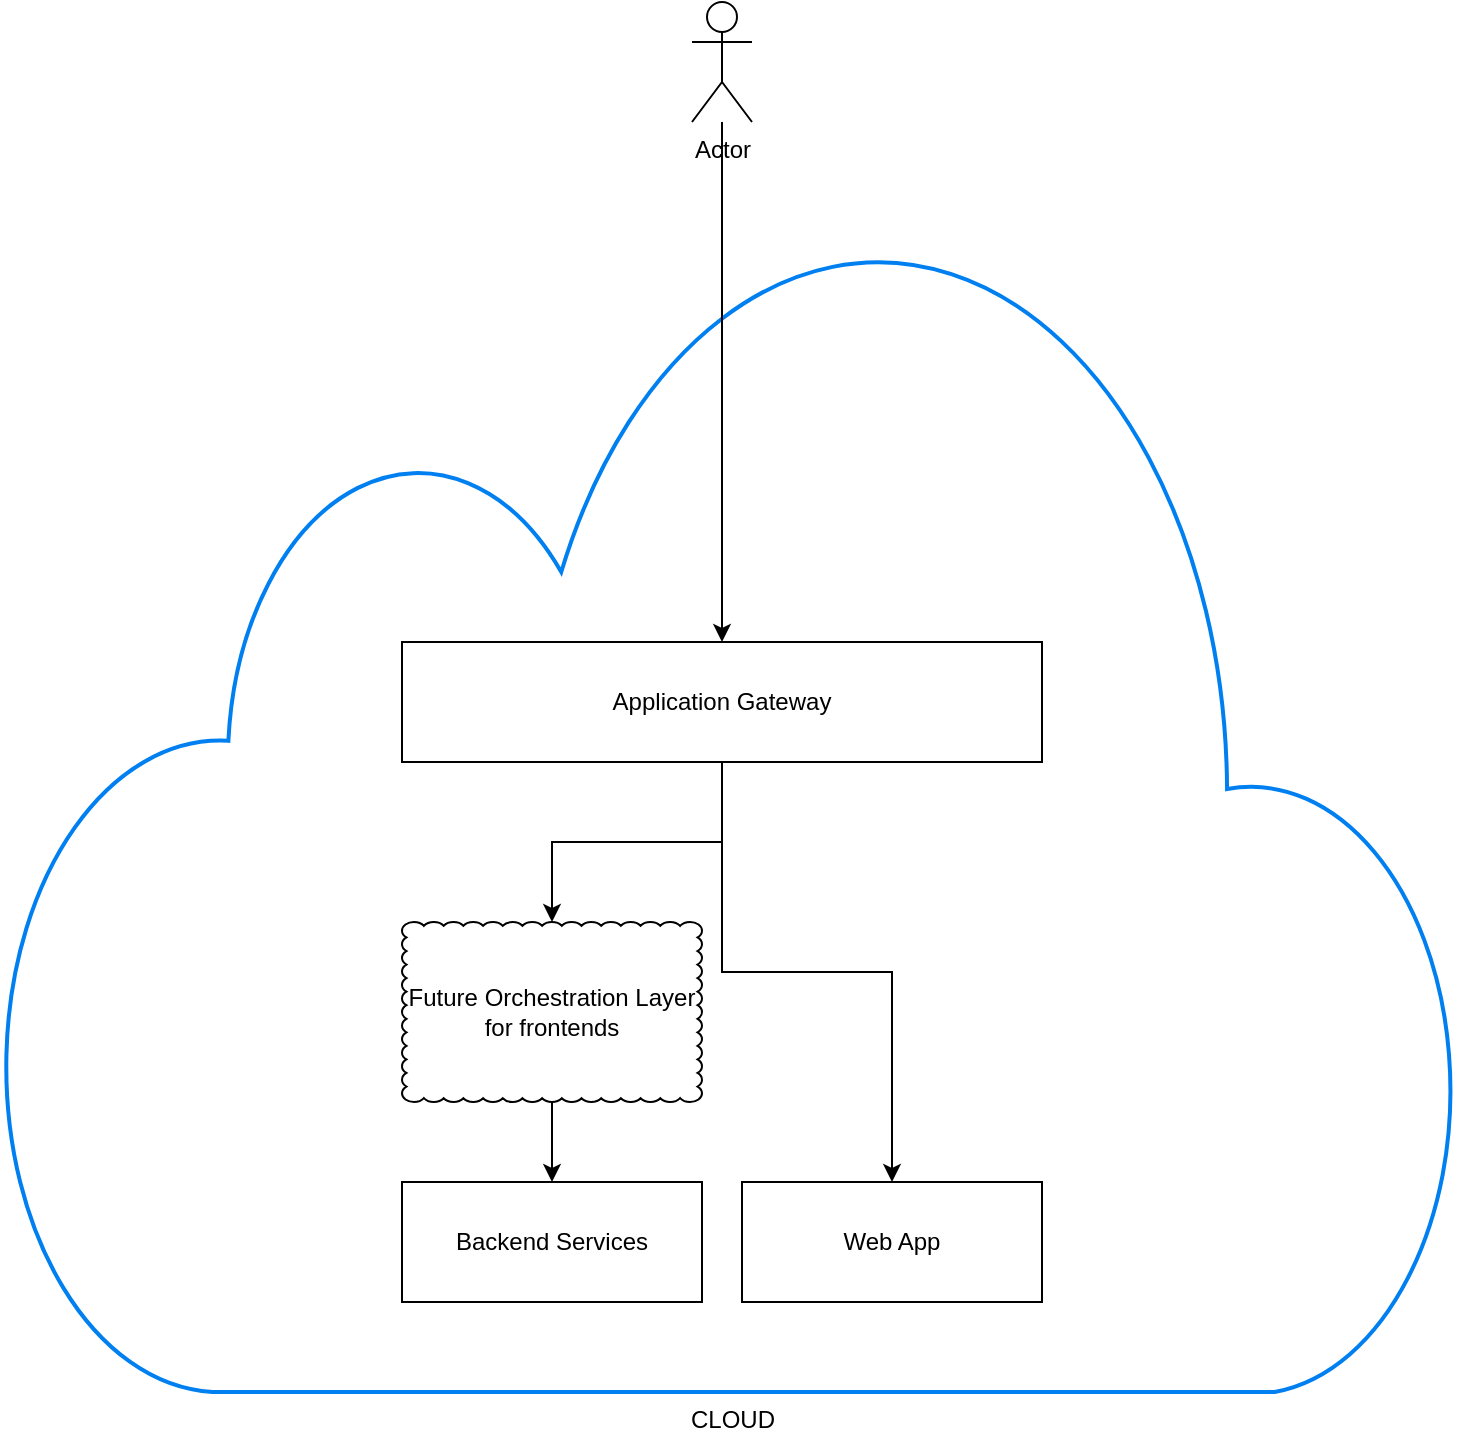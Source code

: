<mxfile version="14.2.9" type="github">
  <diagram id="HI1sBw7Aaw0woAUFnT-p" name="Page-1">
    <mxGraphModel dx="1422" dy="762" grid="1" gridSize="10" guides="1" tooltips="1" connect="1" arrows="1" fold="1" page="1" pageScale="1" pageWidth="827" pageHeight="1169" math="0" shadow="0">
      <root>
        <mxCell id="0" />
        <mxCell id="1" parent="0" />
        <mxCell id="Dtj8-vzoBGpzy0nNIJsu-6" value="CLOUD" style="html=1;verticalLabelPosition=bottom;align=center;labelBackgroundColor=#ffffff;verticalAlign=top;strokeWidth=2;strokeColor=#0080F0;shadow=0;dashed=0;shape=mxgraph.ios7.icons.cloud;fillColor=none;" vertex="1" parent="1">
          <mxGeometry x="80" y="250" width="730" height="585" as="geometry" />
        </mxCell>
        <mxCell id="Dtj8-vzoBGpzy0nNIJsu-14" style="edgeStyle=orthogonalEdgeStyle;rounded=0;orthogonalLoop=1;jettySize=auto;html=1;" edge="1" parent="1" source="Dtj8-vzoBGpzy0nNIJsu-3" target="Dtj8-vzoBGpzy0nNIJsu-9">
          <mxGeometry relative="1" as="geometry" />
        </mxCell>
        <mxCell id="Dtj8-vzoBGpzy0nNIJsu-16" style="edgeStyle=orthogonalEdgeStyle;rounded=0;orthogonalLoop=1;jettySize=auto;html=1;" edge="1" parent="1" source="Dtj8-vzoBGpzy0nNIJsu-3" target="Dtj8-vzoBGpzy0nNIJsu-12">
          <mxGeometry relative="1" as="geometry" />
        </mxCell>
        <mxCell id="Dtj8-vzoBGpzy0nNIJsu-3" value="Application Gateway" style="rounded=0;whiteSpace=wrap;html=1;" vertex="1" parent="1">
          <mxGeometry x="280" y="460" width="320" height="60" as="geometry" />
        </mxCell>
        <mxCell id="Dtj8-vzoBGpzy0nNIJsu-17" style="edgeStyle=orthogonalEdgeStyle;rounded=0;orthogonalLoop=1;jettySize=auto;html=1;" edge="1" parent="1" source="Dtj8-vzoBGpzy0nNIJsu-4" target="Dtj8-vzoBGpzy0nNIJsu-3">
          <mxGeometry relative="1" as="geometry" />
        </mxCell>
        <mxCell id="Dtj8-vzoBGpzy0nNIJsu-4" value="Actor" style="shape=umlActor;verticalLabelPosition=bottom;verticalAlign=top;html=1;outlineConnect=0;" vertex="1" parent="1">
          <mxGeometry x="425" y="140" width="30" height="60" as="geometry" />
        </mxCell>
        <mxCell id="Dtj8-vzoBGpzy0nNIJsu-15" style="edgeStyle=orthogonalEdgeStyle;rounded=0;orthogonalLoop=1;jettySize=auto;html=1;entryX=0.5;entryY=0;entryDx=0;entryDy=0;" edge="1" parent="1" source="Dtj8-vzoBGpzy0nNIJsu-9" target="Dtj8-vzoBGpzy0nNIJsu-11">
          <mxGeometry relative="1" as="geometry" />
        </mxCell>
        <mxCell id="Dtj8-vzoBGpzy0nNIJsu-9" value="Future Orchestration Layer for frontends" style="whiteSpace=wrap;html=1;shape=mxgraph.basic.cloud_rect;fillColor=none;" vertex="1" parent="1">
          <mxGeometry x="280" y="600" width="150" height="90" as="geometry" />
        </mxCell>
        <mxCell id="Dtj8-vzoBGpzy0nNIJsu-11" value="Backend Services" style="rounded=0;whiteSpace=wrap;html=1;fillColor=none;" vertex="1" parent="1">
          <mxGeometry x="280" y="730" width="150" height="60" as="geometry" />
        </mxCell>
        <mxCell id="Dtj8-vzoBGpzy0nNIJsu-12" value="Web App" style="rounded=0;whiteSpace=wrap;html=1;fillColor=none;" vertex="1" parent="1">
          <mxGeometry x="450" y="730" width="150" height="60" as="geometry" />
        </mxCell>
      </root>
    </mxGraphModel>
  </diagram>
</mxfile>
